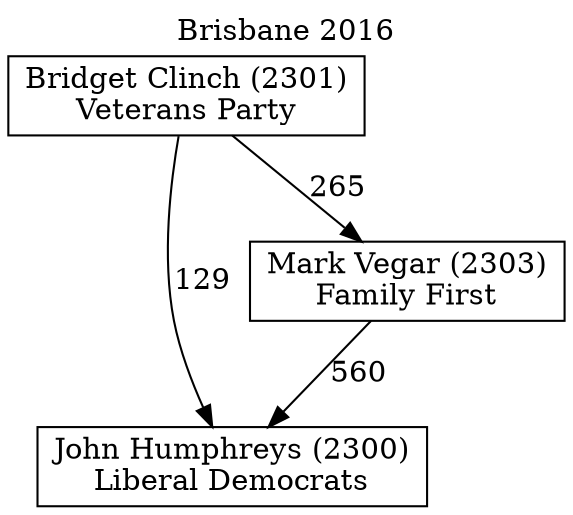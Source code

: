 // House preference flow
digraph "John Humphreys (2300)_Brisbane_2016" {
	graph [label="Brisbane 2016" labelloc=t mclimit=10]
	node [shape=box]
	"John Humphreys (2300)" [label="John Humphreys (2300)
Liberal Democrats"]
	"Mark Vegar (2303)" [label="Mark Vegar (2303)
Family First"]
	"Bridget Clinch (2301)" [label="Bridget Clinch (2301)
Veterans Party"]
	"Mark Vegar (2303)" -> "John Humphreys (2300)" [label=560]
	"Bridget Clinch (2301)" -> "Mark Vegar (2303)" [label=265]
	"Bridget Clinch (2301)" -> "John Humphreys (2300)" [label=129]
}
